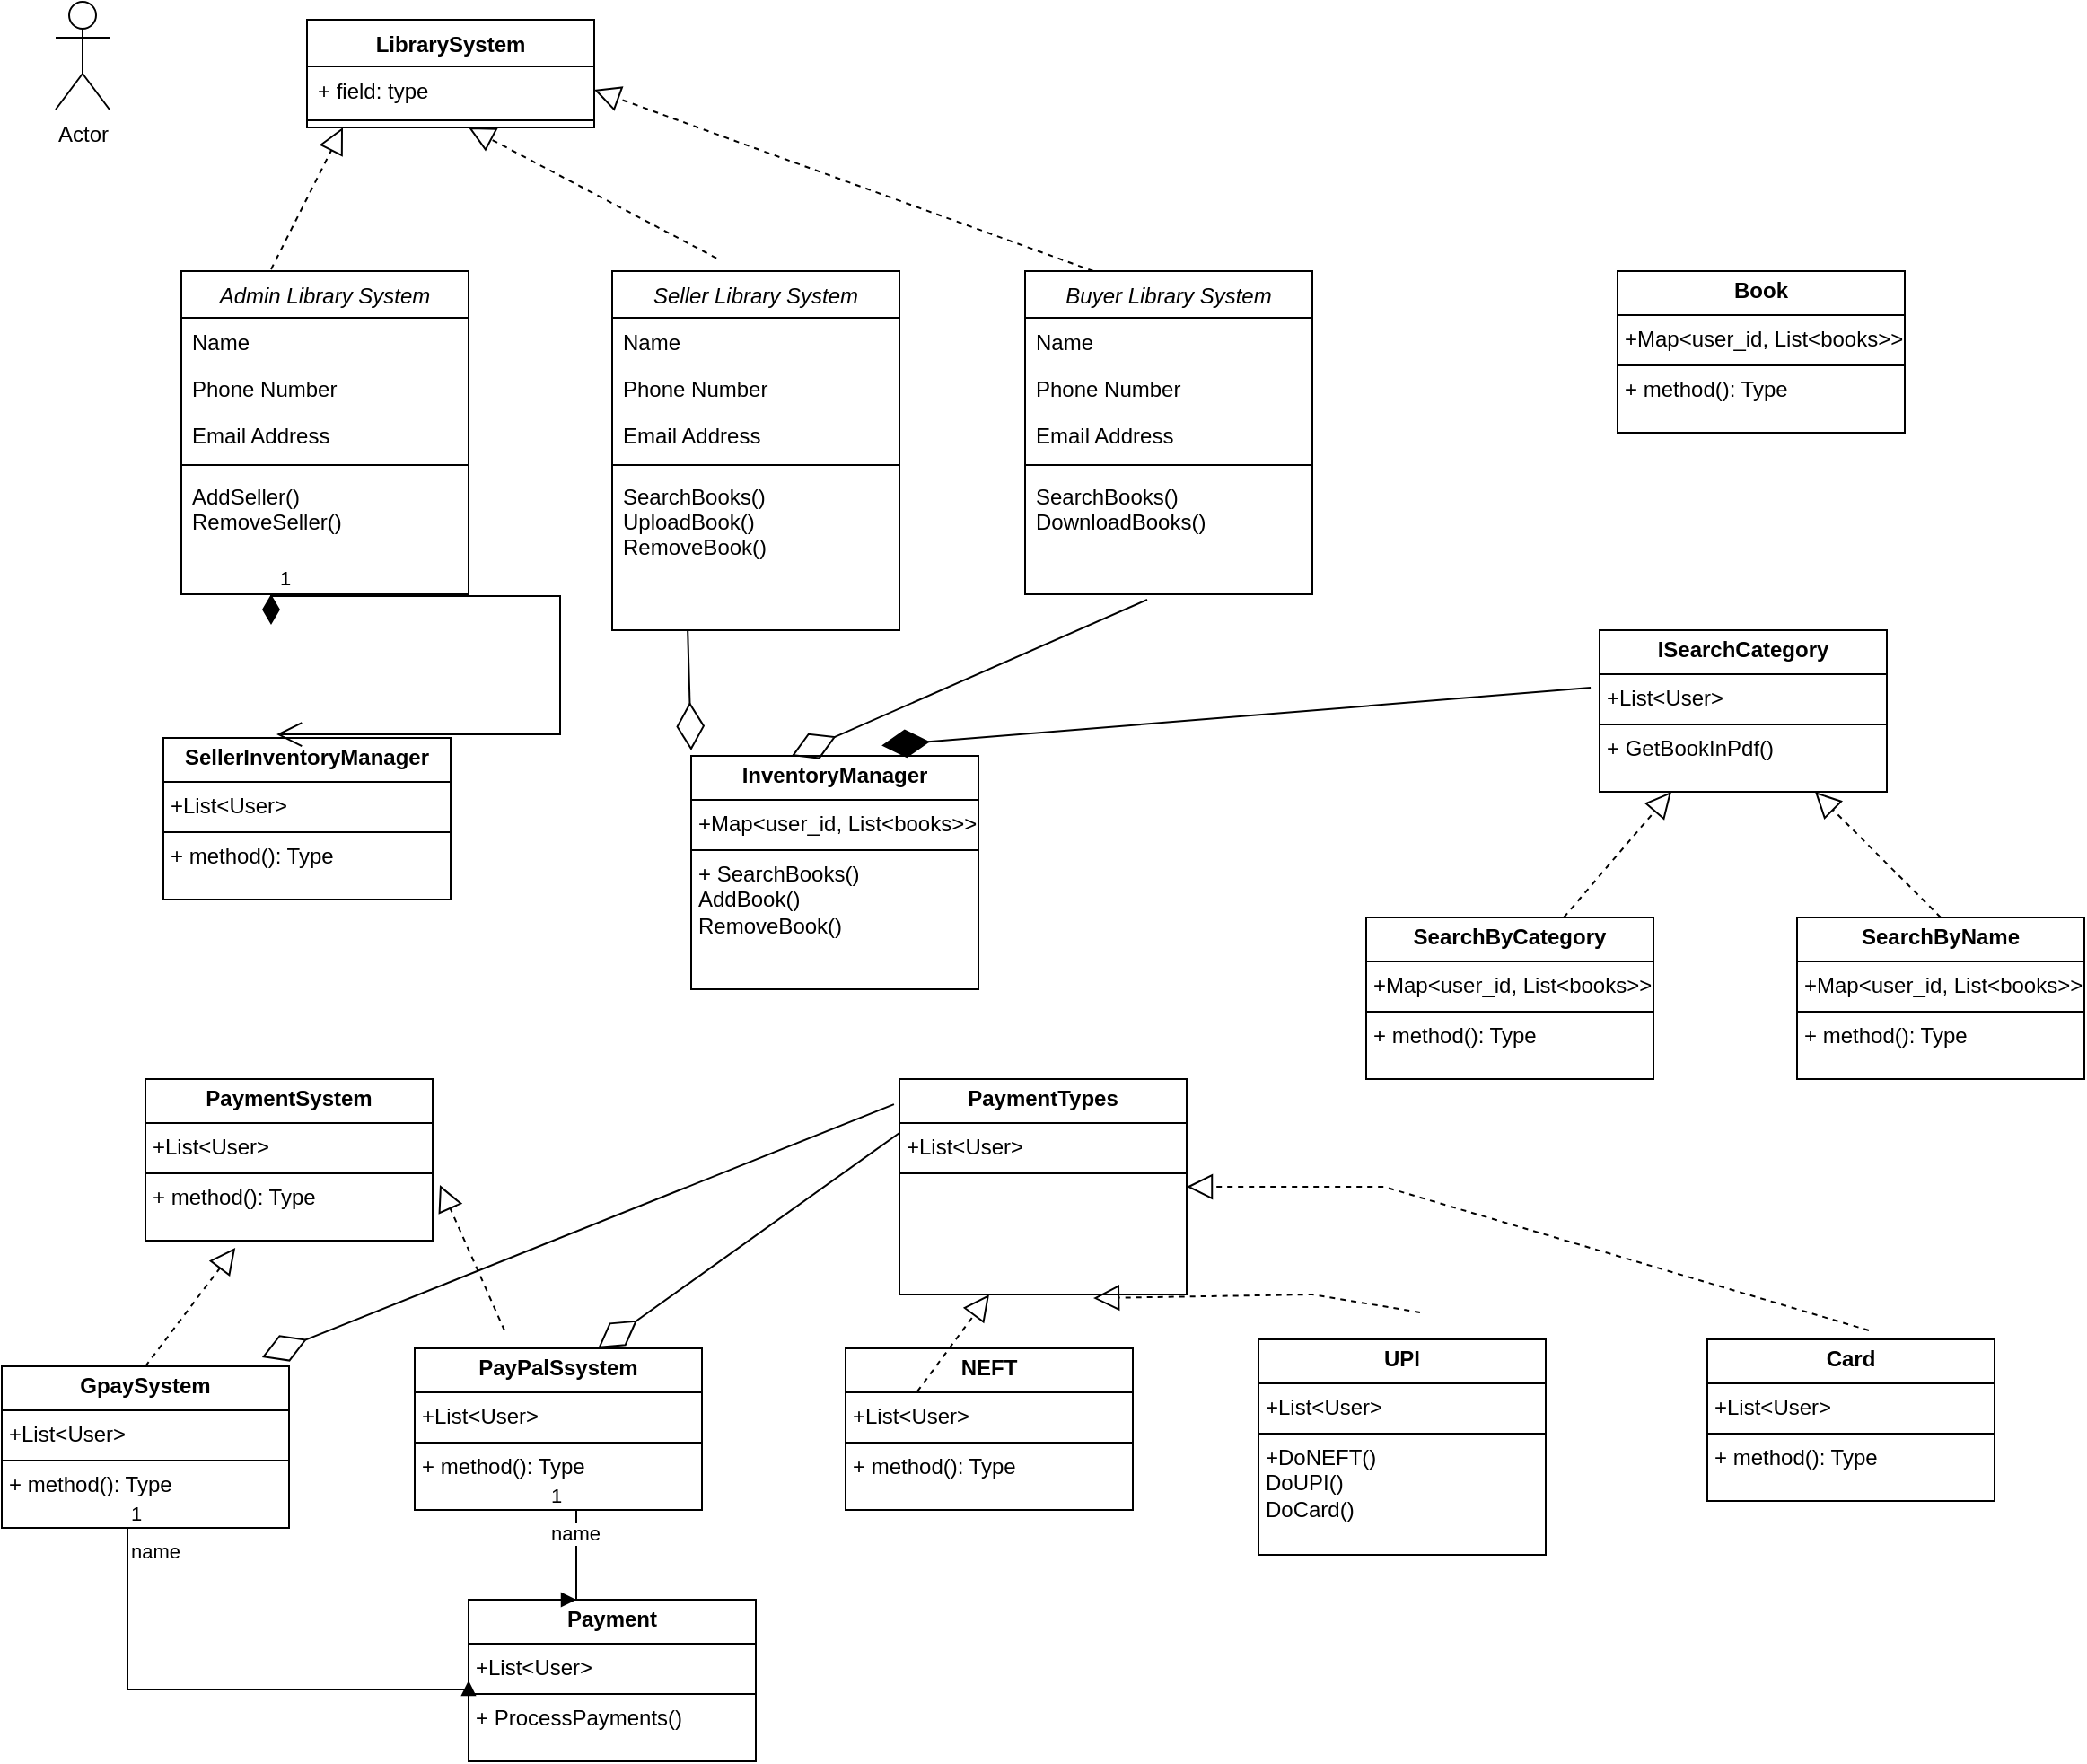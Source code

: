<mxfile version="24.5.2" type="github">
  <diagram id="C5RBs43oDa-KdzZeNtuy" name="Page-1">
    <mxGraphModel dx="1242" dy="723" grid="1" gridSize="10" guides="1" tooltips="1" connect="1" arrows="1" fold="1" page="1" pageScale="1" pageWidth="827" pageHeight="1169" math="0" shadow="0">
      <root>
        <mxCell id="WIyWlLk6GJQsqaUBKTNV-0" />
        <mxCell id="WIyWlLk6GJQsqaUBKTNV-1" parent="WIyWlLk6GJQsqaUBKTNV-0" />
        <mxCell id="ETamyb0-LVYHno1aRzw4-0" value="Actor" style="shape=umlActor;verticalLabelPosition=bottom;verticalAlign=top;html=1;outlineConnect=0;" vertex="1" parent="WIyWlLk6GJQsqaUBKTNV-1">
          <mxGeometry x="60" y="20" width="30" height="60" as="geometry" />
        </mxCell>
        <mxCell id="ETamyb0-LVYHno1aRzw4-2" value="LibrarySystem" style="swimlane;fontStyle=1;align=center;verticalAlign=top;childLayout=stackLayout;horizontal=1;startSize=26;horizontalStack=0;resizeParent=1;resizeParentMax=0;resizeLast=0;collapsible=1;marginBottom=0;whiteSpace=wrap;html=1;" vertex="1" parent="WIyWlLk6GJQsqaUBKTNV-1">
          <mxGeometry x="200" y="30" width="160" height="60" as="geometry" />
        </mxCell>
        <mxCell id="ETamyb0-LVYHno1aRzw4-3" value="+ field: type" style="text;strokeColor=none;fillColor=none;align=left;verticalAlign=top;spacingLeft=4;spacingRight=4;overflow=hidden;rotatable=0;points=[[0,0.5],[1,0.5]];portConstraint=eastwest;whiteSpace=wrap;html=1;" vertex="1" parent="ETamyb0-LVYHno1aRzw4-2">
          <mxGeometry y="26" width="160" height="26" as="geometry" />
        </mxCell>
        <mxCell id="ETamyb0-LVYHno1aRzw4-4" value="" style="line;strokeWidth=1;fillColor=none;align=left;verticalAlign=middle;spacingTop=-1;spacingLeft=3;spacingRight=3;rotatable=0;labelPosition=right;points=[];portConstraint=eastwest;strokeColor=inherit;" vertex="1" parent="ETamyb0-LVYHno1aRzw4-2">
          <mxGeometry y="52" width="160" height="8" as="geometry" />
        </mxCell>
        <mxCell id="ETamyb0-LVYHno1aRzw4-6" value="Admin Library System" style="swimlane;fontStyle=2;align=center;verticalAlign=top;childLayout=stackLayout;horizontal=1;startSize=26;horizontalStack=0;resizeParent=1;resizeLast=0;collapsible=1;marginBottom=0;rounded=0;shadow=0;strokeWidth=1;" vertex="1" parent="WIyWlLk6GJQsqaUBKTNV-1">
          <mxGeometry x="130" y="170" width="160" height="180" as="geometry">
            <mxRectangle x="230" y="140" width="160" height="26" as="alternateBounds" />
          </mxGeometry>
        </mxCell>
        <mxCell id="ETamyb0-LVYHno1aRzw4-7" value="Name" style="text;align=left;verticalAlign=top;spacingLeft=4;spacingRight=4;overflow=hidden;rotatable=0;points=[[0,0.5],[1,0.5]];portConstraint=eastwest;" vertex="1" parent="ETamyb0-LVYHno1aRzw4-6">
          <mxGeometry y="26" width="160" height="26" as="geometry" />
        </mxCell>
        <mxCell id="ETamyb0-LVYHno1aRzw4-8" value="Phone Number" style="text;align=left;verticalAlign=top;spacingLeft=4;spacingRight=4;overflow=hidden;rotatable=0;points=[[0,0.5],[1,0.5]];portConstraint=eastwest;rounded=0;shadow=0;html=0;" vertex="1" parent="ETamyb0-LVYHno1aRzw4-6">
          <mxGeometry y="52" width="160" height="26" as="geometry" />
        </mxCell>
        <mxCell id="ETamyb0-LVYHno1aRzw4-9" value="Email Address" style="text;align=left;verticalAlign=top;spacingLeft=4;spacingRight=4;overflow=hidden;rotatable=0;points=[[0,0.5],[1,0.5]];portConstraint=eastwest;rounded=0;shadow=0;html=0;" vertex="1" parent="ETamyb0-LVYHno1aRzw4-6">
          <mxGeometry y="78" width="160" height="26" as="geometry" />
        </mxCell>
        <mxCell id="ETamyb0-LVYHno1aRzw4-10" value="" style="line;html=1;strokeWidth=1;align=left;verticalAlign=middle;spacingTop=-1;spacingLeft=3;spacingRight=3;rotatable=0;labelPosition=right;points=[];portConstraint=eastwest;" vertex="1" parent="ETamyb0-LVYHno1aRzw4-6">
          <mxGeometry y="104" width="160" height="8" as="geometry" />
        </mxCell>
        <mxCell id="ETamyb0-LVYHno1aRzw4-11" value="AddSeller()&#xa;RemoveSeller()" style="text;align=left;verticalAlign=top;spacingLeft=4;spacingRight=4;overflow=hidden;rotatable=0;points=[[0,0.5],[1,0.5]];portConstraint=eastwest;" vertex="1" parent="ETamyb0-LVYHno1aRzw4-6">
          <mxGeometry y="112" width="160" height="68" as="geometry" />
        </mxCell>
        <mxCell id="ETamyb0-LVYHno1aRzw4-13" value="Seller Library System" style="swimlane;fontStyle=2;align=center;verticalAlign=top;childLayout=stackLayout;horizontal=1;startSize=26;horizontalStack=0;resizeParent=1;resizeLast=0;collapsible=1;marginBottom=0;rounded=0;shadow=0;strokeWidth=1;" vertex="1" parent="WIyWlLk6GJQsqaUBKTNV-1">
          <mxGeometry x="370" y="170" width="160" height="200" as="geometry">
            <mxRectangle x="230" y="140" width="160" height="26" as="alternateBounds" />
          </mxGeometry>
        </mxCell>
        <mxCell id="ETamyb0-LVYHno1aRzw4-14" value="Name" style="text;align=left;verticalAlign=top;spacingLeft=4;spacingRight=4;overflow=hidden;rotatable=0;points=[[0,0.5],[1,0.5]];portConstraint=eastwest;" vertex="1" parent="ETamyb0-LVYHno1aRzw4-13">
          <mxGeometry y="26" width="160" height="26" as="geometry" />
        </mxCell>
        <mxCell id="ETamyb0-LVYHno1aRzw4-15" value="Phone Number" style="text;align=left;verticalAlign=top;spacingLeft=4;spacingRight=4;overflow=hidden;rotatable=0;points=[[0,0.5],[1,0.5]];portConstraint=eastwest;rounded=0;shadow=0;html=0;" vertex="1" parent="ETamyb0-LVYHno1aRzw4-13">
          <mxGeometry y="52" width="160" height="26" as="geometry" />
        </mxCell>
        <mxCell id="ETamyb0-LVYHno1aRzw4-16" value="Email Address" style="text;align=left;verticalAlign=top;spacingLeft=4;spacingRight=4;overflow=hidden;rotatable=0;points=[[0,0.5],[1,0.5]];portConstraint=eastwest;rounded=0;shadow=0;html=0;" vertex="1" parent="ETamyb0-LVYHno1aRzw4-13">
          <mxGeometry y="78" width="160" height="26" as="geometry" />
        </mxCell>
        <mxCell id="ETamyb0-LVYHno1aRzw4-17" value="" style="line;html=1;strokeWidth=1;align=left;verticalAlign=middle;spacingTop=-1;spacingLeft=3;spacingRight=3;rotatable=0;labelPosition=right;points=[];portConstraint=eastwest;" vertex="1" parent="ETamyb0-LVYHno1aRzw4-13">
          <mxGeometry y="104" width="160" height="8" as="geometry" />
        </mxCell>
        <mxCell id="ETamyb0-LVYHno1aRzw4-18" value="SearchBooks()&#xa;UploadBook()&#xa;RemoveBook()" style="text;align=left;verticalAlign=top;spacingLeft=4;spacingRight=4;overflow=hidden;rotatable=0;points=[[0,0.5],[1,0.5]];portConstraint=eastwest;" vertex="1" parent="ETamyb0-LVYHno1aRzw4-13">
          <mxGeometry y="112" width="160" height="88" as="geometry" />
        </mxCell>
        <mxCell id="ETamyb0-LVYHno1aRzw4-20" value="Buyer Library System" style="swimlane;fontStyle=2;align=center;verticalAlign=top;childLayout=stackLayout;horizontal=1;startSize=26;horizontalStack=0;resizeParent=1;resizeLast=0;collapsible=1;marginBottom=0;rounded=0;shadow=0;strokeWidth=1;" vertex="1" parent="WIyWlLk6GJQsqaUBKTNV-1">
          <mxGeometry x="600" y="170" width="160" height="180" as="geometry">
            <mxRectangle x="230" y="140" width="160" height="26" as="alternateBounds" />
          </mxGeometry>
        </mxCell>
        <mxCell id="ETamyb0-LVYHno1aRzw4-21" value="Name" style="text;align=left;verticalAlign=top;spacingLeft=4;spacingRight=4;overflow=hidden;rotatable=0;points=[[0,0.5],[1,0.5]];portConstraint=eastwest;" vertex="1" parent="ETamyb0-LVYHno1aRzw4-20">
          <mxGeometry y="26" width="160" height="26" as="geometry" />
        </mxCell>
        <mxCell id="ETamyb0-LVYHno1aRzw4-22" value="Phone Number" style="text;align=left;verticalAlign=top;spacingLeft=4;spacingRight=4;overflow=hidden;rotatable=0;points=[[0,0.5],[1,0.5]];portConstraint=eastwest;rounded=0;shadow=0;html=0;" vertex="1" parent="ETamyb0-LVYHno1aRzw4-20">
          <mxGeometry y="52" width="160" height="26" as="geometry" />
        </mxCell>
        <mxCell id="ETamyb0-LVYHno1aRzw4-23" value="Email Address" style="text;align=left;verticalAlign=top;spacingLeft=4;spacingRight=4;overflow=hidden;rotatable=0;points=[[0,0.5],[1,0.5]];portConstraint=eastwest;rounded=0;shadow=0;html=0;" vertex="1" parent="ETamyb0-LVYHno1aRzw4-20">
          <mxGeometry y="78" width="160" height="26" as="geometry" />
        </mxCell>
        <mxCell id="ETamyb0-LVYHno1aRzw4-24" value="" style="line;html=1;strokeWidth=1;align=left;verticalAlign=middle;spacingTop=-1;spacingLeft=3;spacingRight=3;rotatable=0;labelPosition=right;points=[];portConstraint=eastwest;" vertex="1" parent="ETamyb0-LVYHno1aRzw4-20">
          <mxGeometry y="104" width="160" height="8" as="geometry" />
        </mxCell>
        <mxCell id="ETamyb0-LVYHno1aRzw4-25" value="SearchBooks()&#xa;DownloadBooks()" style="text;align=left;verticalAlign=top;spacingLeft=4;spacingRight=4;overflow=hidden;rotatable=0;points=[[0,0.5],[1,0.5]];portConstraint=eastwest;" vertex="1" parent="ETamyb0-LVYHno1aRzw4-20">
          <mxGeometry y="112" width="160" height="68" as="geometry" />
        </mxCell>
        <mxCell id="ETamyb0-LVYHno1aRzw4-26" value="" style="endArrow=block;dashed=1;endFill=0;endSize=12;html=1;rounded=0;" edge="1" parent="WIyWlLk6GJQsqaUBKTNV-1">
          <mxGeometry width="160" relative="1" as="geometry">
            <mxPoint x="180" y="169" as="sourcePoint" />
            <mxPoint x="220" y="90" as="targetPoint" />
          </mxGeometry>
        </mxCell>
        <mxCell id="ETamyb0-LVYHno1aRzw4-27" value="" style="endArrow=block;dashed=1;endFill=0;endSize=12;html=1;rounded=0;exitX=0.363;exitY=-0.036;exitDx=0;exitDy=0;exitPerimeter=0;" edge="1" parent="WIyWlLk6GJQsqaUBKTNV-1" source="ETamyb0-LVYHno1aRzw4-13">
          <mxGeometry width="160" relative="1" as="geometry">
            <mxPoint x="494" y="156.964" as="sourcePoint" />
            <mxPoint x="290" y="90" as="targetPoint" />
          </mxGeometry>
        </mxCell>
        <mxCell id="ETamyb0-LVYHno1aRzw4-28" value="" style="endArrow=block;dashed=1;endFill=0;endSize=12;html=1;rounded=0;exitX=0.363;exitY=-0.036;exitDx=0;exitDy=0;exitPerimeter=0;entryX=1;entryY=0.5;entryDx=0;entryDy=0;" edge="1" parent="WIyWlLk6GJQsqaUBKTNV-1" target="ETamyb0-LVYHno1aRzw4-3">
          <mxGeometry width="160" relative="1" as="geometry">
            <mxPoint x="638" y="170" as="sourcePoint" />
            <mxPoint x="500" y="95" as="targetPoint" />
          </mxGeometry>
        </mxCell>
        <mxCell id="ETamyb0-LVYHno1aRzw4-29" value="&lt;p style=&quot;margin:0px;margin-top:4px;text-align:center;&quot;&gt;&lt;b&gt;SellerInventoryManager&lt;/b&gt;&lt;/p&gt;&lt;hr size=&quot;1&quot; style=&quot;border-style:solid;&quot;&gt;&lt;p style=&quot;margin:0px;margin-left:4px;&quot;&gt;+List&amp;lt;User&amp;gt;&lt;/p&gt;&lt;hr size=&quot;1&quot; style=&quot;border-style:solid;&quot;&gt;&lt;p style=&quot;margin:0px;margin-left:4px;&quot;&gt;+ method(): Type&lt;/p&gt;" style="verticalAlign=top;align=left;overflow=fill;html=1;whiteSpace=wrap;" vertex="1" parent="WIyWlLk6GJQsqaUBKTNV-1">
          <mxGeometry x="120" y="430" width="160" height="90" as="geometry" />
        </mxCell>
        <mxCell id="ETamyb0-LVYHno1aRzw4-31" value="1" style="endArrow=open;html=1;endSize=12;startArrow=diamondThin;startSize=14;startFill=1;edgeStyle=orthogonalEdgeStyle;align=left;verticalAlign=bottom;rounded=0;entryX=0.394;entryY=-0.022;entryDx=0;entryDy=0;entryPerimeter=0;" edge="1" parent="WIyWlLk6GJQsqaUBKTNV-1" target="ETamyb0-LVYHno1aRzw4-29">
          <mxGeometry x="-1" y="3" relative="1" as="geometry">
            <mxPoint x="180" y="350" as="sourcePoint" />
            <mxPoint x="340" y="370" as="targetPoint" />
            <Array as="points">
              <mxPoint x="180" y="351" />
              <mxPoint x="341" y="351" />
              <mxPoint x="341" y="428" />
            </Array>
          </mxGeometry>
        </mxCell>
        <mxCell id="ETamyb0-LVYHno1aRzw4-32" value="&lt;p style=&quot;margin:0px;margin-top:4px;text-align:center;&quot;&gt;&lt;b&gt;InventoryManager&lt;/b&gt;&lt;/p&gt;&lt;hr size=&quot;1&quot; style=&quot;border-style:solid;&quot;&gt;&lt;p style=&quot;margin:0px;margin-left:4px;&quot;&gt;+Map&amp;lt;user_id, List&amp;lt;books&amp;gt;&amp;gt;&lt;/p&gt;&lt;hr size=&quot;1&quot; style=&quot;border-style:solid;&quot;&gt;&lt;p style=&quot;margin:0px;margin-left:4px;&quot;&gt;+ SearchBooks()&lt;/p&gt;&lt;p style=&quot;margin:0px;margin-left:4px;&quot;&gt;AddBook()&lt;/p&gt;&lt;p style=&quot;margin:0px;margin-left:4px;&quot;&gt;RemoveBook()&lt;/p&gt;" style="verticalAlign=top;align=left;overflow=fill;html=1;whiteSpace=wrap;" vertex="1" parent="WIyWlLk6GJQsqaUBKTNV-1">
          <mxGeometry x="414" y="440" width="160" height="130" as="geometry" />
        </mxCell>
        <mxCell id="ETamyb0-LVYHno1aRzw4-33" value="&lt;p style=&quot;margin:0px;margin-top:4px;text-align:center;&quot;&gt;&lt;b&gt;PaymentSystem&lt;/b&gt;&lt;/p&gt;&lt;hr size=&quot;1&quot; style=&quot;border-style:solid;&quot;&gt;&lt;p style=&quot;margin:0px;margin-left:4px;&quot;&gt;+List&amp;lt;User&amp;gt;&lt;/p&gt;&lt;hr size=&quot;1&quot; style=&quot;border-style:solid;&quot;&gt;&lt;p style=&quot;margin:0px;margin-left:4px;&quot;&gt;+ method(): Type&lt;/p&gt;" style="verticalAlign=top;align=left;overflow=fill;html=1;whiteSpace=wrap;" vertex="1" parent="WIyWlLk6GJQsqaUBKTNV-1">
          <mxGeometry x="110" y="620" width="160" height="90" as="geometry" />
        </mxCell>
        <mxCell id="ETamyb0-LVYHno1aRzw4-34" value="&lt;p style=&quot;margin:0px;margin-top:4px;text-align:center;&quot;&gt;&lt;b&gt;GpaySystem&lt;/b&gt;&lt;/p&gt;&lt;hr size=&quot;1&quot; style=&quot;border-style:solid;&quot;&gt;&lt;p style=&quot;margin:0px;margin-left:4px;&quot;&gt;+List&amp;lt;User&amp;gt;&lt;/p&gt;&lt;hr size=&quot;1&quot; style=&quot;border-style:solid;&quot;&gt;&lt;p style=&quot;margin:0px;margin-left:4px;&quot;&gt;+ method(): Type&lt;/p&gt;" style="verticalAlign=top;align=left;overflow=fill;html=1;whiteSpace=wrap;" vertex="1" parent="WIyWlLk6GJQsqaUBKTNV-1">
          <mxGeometry x="30" y="780" width="160" height="90" as="geometry" />
        </mxCell>
        <mxCell id="ETamyb0-LVYHno1aRzw4-35" value="&lt;p style=&quot;margin:0px;margin-top:4px;text-align:center;&quot;&gt;&lt;b&gt;PayPalSsystem&lt;/b&gt;&lt;/p&gt;&lt;hr size=&quot;1&quot; style=&quot;border-style:solid;&quot;&gt;&lt;p style=&quot;margin:0px;margin-left:4px;&quot;&gt;+List&amp;lt;User&amp;gt;&lt;/p&gt;&lt;hr size=&quot;1&quot; style=&quot;border-style:solid;&quot;&gt;&lt;p style=&quot;margin:0px;margin-left:4px;&quot;&gt;+ method(): Type&lt;/p&gt;" style="verticalAlign=top;align=left;overflow=fill;html=1;whiteSpace=wrap;" vertex="1" parent="WIyWlLk6GJQsqaUBKTNV-1">
          <mxGeometry x="260" y="770" width="160" height="90" as="geometry" />
        </mxCell>
        <mxCell id="ETamyb0-LVYHno1aRzw4-36" value="&lt;p style=&quot;margin:0px;margin-top:4px;text-align:center;&quot;&gt;&lt;b&gt;PaymentTypes&lt;/b&gt;&lt;/p&gt;&lt;hr size=&quot;1&quot; style=&quot;border-style:solid;&quot;&gt;&lt;p style=&quot;margin:0px;margin-left:4px;&quot;&gt;+List&amp;lt;User&amp;gt;&lt;/p&gt;&lt;hr size=&quot;1&quot; style=&quot;border-style:solid;&quot;&gt;&lt;p style=&quot;margin:0px;margin-left:4px;&quot;&gt;&lt;br&gt;&lt;/p&gt;" style="verticalAlign=top;align=left;overflow=fill;html=1;whiteSpace=wrap;" vertex="1" parent="WIyWlLk6GJQsqaUBKTNV-1">
          <mxGeometry x="530" y="620" width="160" height="120" as="geometry" />
        </mxCell>
        <mxCell id="ETamyb0-LVYHno1aRzw4-37" value="&lt;p style=&quot;margin:0px;margin-top:4px;text-align:center;&quot;&gt;&lt;b&gt;NEFT&lt;/b&gt;&lt;/p&gt;&lt;hr size=&quot;1&quot; style=&quot;border-style:solid;&quot;&gt;&lt;p style=&quot;margin:0px;margin-left:4px;&quot;&gt;+List&amp;lt;User&amp;gt;&lt;/p&gt;&lt;hr size=&quot;1&quot; style=&quot;border-style:solid;&quot;&gt;&lt;p style=&quot;margin:0px;margin-left:4px;&quot;&gt;+ method(): Type&lt;/p&gt;" style="verticalAlign=top;align=left;overflow=fill;html=1;whiteSpace=wrap;" vertex="1" parent="WIyWlLk6GJQsqaUBKTNV-1">
          <mxGeometry x="500" y="770" width="160" height="90" as="geometry" />
        </mxCell>
        <mxCell id="ETamyb0-LVYHno1aRzw4-38" value="" style="endArrow=block;dashed=1;endFill=0;endSize=12;html=1;rounded=0;exitX=0.5;exitY=0;exitDx=0;exitDy=0;entryX=0.313;entryY=1.044;entryDx=0;entryDy=0;entryPerimeter=0;" edge="1" parent="WIyWlLk6GJQsqaUBKTNV-1" source="ETamyb0-LVYHno1aRzw4-34" target="ETamyb0-LVYHno1aRzw4-33">
          <mxGeometry width="160" relative="1" as="geometry">
            <mxPoint x="110" y="770" as="sourcePoint" />
            <mxPoint x="150" y="691" as="targetPoint" />
          </mxGeometry>
        </mxCell>
        <mxCell id="ETamyb0-LVYHno1aRzw4-39" value="" style="endArrow=block;dashed=1;endFill=0;endSize=12;html=1;rounded=0;entryX=1.025;entryY=0.656;entryDx=0;entryDy=0;entryPerimeter=0;" edge="1" parent="WIyWlLk6GJQsqaUBKTNV-1" target="ETamyb0-LVYHno1aRzw4-33">
          <mxGeometry width="160" relative="1" as="geometry">
            <mxPoint x="310" y="760" as="sourcePoint" />
            <mxPoint x="350" y="680" as="targetPoint" />
          </mxGeometry>
        </mxCell>
        <mxCell id="ETamyb0-LVYHno1aRzw4-40" value="" style="endArrow=block;dashed=1;endFill=0;endSize=12;html=1;rounded=0;exitX=0.25;exitY=-0.067;exitDx=0;exitDy=0;exitPerimeter=0;" edge="1" parent="WIyWlLk6GJQsqaUBKTNV-1">
          <mxGeometry width="160" relative="1" as="geometry">
            <mxPoint x="540" y="793.97" as="sourcePoint" />
            <mxPoint x="580" y="740" as="targetPoint" />
          </mxGeometry>
        </mxCell>
        <mxCell id="ETamyb0-LVYHno1aRzw4-42" value="" style="endArrow=block;dashed=1;endFill=0;endSize=12;html=1;rounded=0;entryX=0.675;entryY=1.017;entryDx=0;entryDy=0;entryPerimeter=0;" edge="1" parent="WIyWlLk6GJQsqaUBKTNV-1" target="ETamyb0-LVYHno1aRzw4-36">
          <mxGeometry width="160" relative="1" as="geometry">
            <mxPoint x="820" y="750" as="sourcePoint" />
            <mxPoint x="570" y="530" as="targetPoint" />
            <Array as="points">
              <mxPoint x="760" y="740" />
            </Array>
          </mxGeometry>
        </mxCell>
        <mxCell id="ETamyb0-LVYHno1aRzw4-43" value="&lt;p style=&quot;margin:0px;margin-top:4px;text-align:center;&quot;&gt;&lt;b&gt;UPI&lt;/b&gt;&lt;/p&gt;&lt;hr size=&quot;1&quot; style=&quot;border-style:solid;&quot;&gt;&lt;p style=&quot;margin:0px;margin-left:4px;&quot;&gt;+List&amp;lt;User&amp;gt;&lt;/p&gt;&lt;hr size=&quot;1&quot; style=&quot;border-style:solid;&quot;&gt;&lt;p style=&quot;margin:0px;margin-left:4px;&quot;&gt;+DoNEFT()&lt;/p&gt;&lt;p style=&quot;margin:0px;margin-left:4px;&quot;&gt;DoUPI()&lt;/p&gt;&lt;p style=&quot;margin:0px;margin-left:4px;&quot;&gt;DoCard()&lt;/p&gt;" style="verticalAlign=top;align=left;overflow=fill;html=1;whiteSpace=wrap;" vertex="1" parent="WIyWlLk6GJQsqaUBKTNV-1">
          <mxGeometry x="730" y="765" width="160" height="120" as="geometry" />
        </mxCell>
        <mxCell id="ETamyb0-LVYHno1aRzw4-44" value="&lt;p style=&quot;margin:0px;margin-top:4px;text-align:center;&quot;&gt;&lt;b&gt;Card&lt;/b&gt;&lt;/p&gt;&lt;hr size=&quot;1&quot; style=&quot;border-style:solid;&quot;&gt;&lt;p style=&quot;margin:0px;margin-left:4px;&quot;&gt;+List&amp;lt;User&amp;gt;&lt;/p&gt;&lt;hr size=&quot;1&quot; style=&quot;border-style:solid;&quot;&gt;&lt;p style=&quot;margin:0px;margin-left:4px;&quot;&gt;+ method(): Type&lt;/p&gt;" style="verticalAlign=top;align=left;overflow=fill;html=1;whiteSpace=wrap;" vertex="1" parent="WIyWlLk6GJQsqaUBKTNV-1">
          <mxGeometry x="980" y="765" width="160" height="90" as="geometry" />
        </mxCell>
        <mxCell id="ETamyb0-LVYHno1aRzw4-45" value="" style="endArrow=block;dashed=1;endFill=0;endSize=12;html=1;rounded=0;entryX=1;entryY=0.5;entryDx=0;entryDy=0;" edge="1" parent="WIyWlLk6GJQsqaUBKTNV-1" target="ETamyb0-LVYHno1aRzw4-36">
          <mxGeometry width="160" relative="1" as="geometry">
            <mxPoint x="1070" y="760" as="sourcePoint" />
            <mxPoint x="648" y="752" as="targetPoint" />
            <Array as="points">
              <mxPoint x="800" y="680" />
            </Array>
          </mxGeometry>
        </mxCell>
        <mxCell id="ETamyb0-LVYHno1aRzw4-46" value="" style="endArrow=diamondThin;endFill=0;endSize=24;html=1;rounded=0;entryX=0.906;entryY=-0.056;entryDx=0;entryDy=0;entryPerimeter=0;exitX=-0.019;exitY=0.117;exitDx=0;exitDy=0;exitPerimeter=0;" edge="1" parent="WIyWlLk6GJQsqaUBKTNV-1" source="ETamyb0-LVYHno1aRzw4-36" target="ETamyb0-LVYHno1aRzw4-34">
          <mxGeometry width="160" relative="1" as="geometry">
            <mxPoint x="250" y="570" as="sourcePoint" />
            <mxPoint x="410" y="570" as="targetPoint" />
          </mxGeometry>
        </mxCell>
        <mxCell id="ETamyb0-LVYHno1aRzw4-47" value="" style="endArrow=diamondThin;endFill=0;endSize=24;html=1;rounded=0;entryX=0.638;entryY=0;entryDx=0;entryDy=0;entryPerimeter=0;" edge="1" parent="WIyWlLk6GJQsqaUBKTNV-1" target="ETamyb0-LVYHno1aRzw4-35">
          <mxGeometry width="160" relative="1" as="geometry">
            <mxPoint x="530" y="650" as="sourcePoint" />
            <mxPoint x="185" y="785" as="targetPoint" />
          </mxGeometry>
        </mxCell>
        <mxCell id="ETamyb0-LVYHno1aRzw4-48" value="&lt;p style=&quot;margin:0px;margin-top:4px;text-align:center;&quot;&gt;&lt;b&gt;Payment&lt;/b&gt;&lt;/p&gt;&lt;hr size=&quot;1&quot; style=&quot;border-style:solid;&quot;&gt;&lt;p style=&quot;margin:0px;margin-left:4px;&quot;&gt;+List&amp;lt;User&amp;gt;&lt;/p&gt;&lt;hr size=&quot;1&quot; style=&quot;border-style:solid;&quot;&gt;&lt;p style=&quot;margin:0px;margin-left:4px;&quot;&gt;+ ProcessPayments()&lt;/p&gt;" style="verticalAlign=top;align=left;overflow=fill;html=1;whiteSpace=wrap;" vertex="1" parent="WIyWlLk6GJQsqaUBKTNV-1">
          <mxGeometry x="290" y="910" width="160" height="90" as="geometry" />
        </mxCell>
        <mxCell id="ETamyb0-LVYHno1aRzw4-49" value="name" style="endArrow=block;endFill=1;html=1;edgeStyle=orthogonalEdgeStyle;align=left;verticalAlign=top;rounded=0;entryX=0;entryY=0.5;entryDx=0;entryDy=0;" edge="1" parent="WIyWlLk6GJQsqaUBKTNV-1" target="ETamyb0-LVYHno1aRzw4-48">
          <mxGeometry x="-1" relative="1" as="geometry">
            <mxPoint x="100" y="870" as="sourcePoint" />
            <mxPoint x="260" y="885" as="targetPoint" />
            <Array as="points">
              <mxPoint x="100" y="960" />
              <mxPoint x="290" y="960" />
            </Array>
          </mxGeometry>
        </mxCell>
        <mxCell id="ETamyb0-LVYHno1aRzw4-50" value="1" style="edgeLabel;resizable=0;html=1;align=left;verticalAlign=bottom;" connectable="0" vertex="1" parent="ETamyb0-LVYHno1aRzw4-49">
          <mxGeometry x="-1" relative="1" as="geometry" />
        </mxCell>
        <mxCell id="ETamyb0-LVYHno1aRzw4-51" value="name" style="endArrow=block;endFill=1;html=1;edgeStyle=orthogonalEdgeStyle;align=left;verticalAlign=top;rounded=0;exitX=0.463;exitY=1;exitDx=0;exitDy=0;exitPerimeter=0;" edge="1" parent="WIyWlLk6GJQsqaUBKTNV-1" source="ETamyb0-LVYHno1aRzw4-35">
          <mxGeometry x="-1" relative="1" as="geometry">
            <mxPoint x="110" y="880" as="sourcePoint" />
            <mxPoint x="350" y="910" as="targetPoint" />
            <Array as="points">
              <mxPoint x="350" y="860" />
              <mxPoint x="350" y="910" />
              <mxPoint x="300" y="910" />
            </Array>
          </mxGeometry>
        </mxCell>
        <mxCell id="ETamyb0-LVYHno1aRzw4-52" value="1" style="edgeLabel;resizable=0;html=1;align=left;verticalAlign=bottom;" connectable="0" vertex="1" parent="ETamyb0-LVYHno1aRzw4-51">
          <mxGeometry x="-1" relative="1" as="geometry" />
        </mxCell>
        <mxCell id="ETamyb0-LVYHno1aRzw4-54" value="&lt;p style=&quot;margin:0px;margin-top:4px;text-align:center;&quot;&gt;&lt;b&gt;ISearchCategory&lt;/b&gt;&lt;/p&gt;&lt;hr size=&quot;1&quot; style=&quot;border-style:solid;&quot;&gt;&lt;p style=&quot;margin:0px;margin-left:4px;&quot;&gt;+List&amp;lt;User&amp;gt;&lt;/p&gt;&lt;hr size=&quot;1&quot; style=&quot;border-style:solid;&quot;&gt;&lt;p style=&quot;margin:0px;margin-left:4px;&quot;&gt;+ GetBookInPdf()&lt;/p&gt;" style="verticalAlign=top;align=left;overflow=fill;html=1;whiteSpace=wrap;" vertex="1" parent="WIyWlLk6GJQsqaUBKTNV-1">
          <mxGeometry x="920" y="370" width="160" height="90" as="geometry" />
        </mxCell>
        <mxCell id="ETamyb0-LVYHno1aRzw4-55" value="&lt;p style=&quot;margin:0px;margin-top:4px;text-align:center;&quot;&gt;&lt;b&gt;SearchByName&lt;/b&gt;&lt;/p&gt;&lt;hr size=&quot;1&quot; style=&quot;border-style:solid;&quot;&gt;&lt;p style=&quot;margin:0px;margin-left:4px;&quot;&gt;+Map&amp;lt;user_id, List&amp;lt;books&amp;gt;&amp;gt;&lt;/p&gt;&lt;hr size=&quot;1&quot; style=&quot;border-style:solid;&quot;&gt;&lt;p style=&quot;margin:0px;margin-left:4px;&quot;&gt;+ method(): Type&lt;/p&gt;" style="verticalAlign=top;align=left;overflow=fill;html=1;whiteSpace=wrap;" vertex="1" parent="WIyWlLk6GJQsqaUBKTNV-1">
          <mxGeometry x="1030" y="530" width="160" height="90" as="geometry" />
        </mxCell>
        <mxCell id="ETamyb0-LVYHno1aRzw4-56" value="&lt;p style=&quot;margin:0px;margin-top:4px;text-align:center;&quot;&gt;&lt;b&gt;SearchByCategory&lt;/b&gt;&lt;/p&gt;&lt;hr size=&quot;1&quot; style=&quot;border-style:solid;&quot;&gt;&lt;p style=&quot;margin:0px;margin-left:4px;&quot;&gt;+Map&amp;lt;user_id, List&amp;lt;books&amp;gt;&amp;gt;&lt;/p&gt;&lt;hr size=&quot;1&quot; style=&quot;border-style:solid;&quot;&gt;&lt;p style=&quot;margin:0px;margin-left:4px;&quot;&gt;+ method(): Type&lt;/p&gt;" style="verticalAlign=top;align=left;overflow=fill;html=1;whiteSpace=wrap;" vertex="1" parent="WIyWlLk6GJQsqaUBKTNV-1">
          <mxGeometry x="790" y="530" width="160" height="90" as="geometry" />
        </mxCell>
        <mxCell id="ETamyb0-LVYHno1aRzw4-57" value="" style="endArrow=block;dashed=1;endFill=0;endSize=12;html=1;rounded=0;entryX=0.25;entryY=1;entryDx=0;entryDy=0;exitX=0.688;exitY=0;exitDx=0;exitDy=0;exitPerimeter=0;" edge="1" parent="WIyWlLk6GJQsqaUBKTNV-1" source="ETamyb0-LVYHno1aRzw4-56" target="ETamyb0-LVYHno1aRzw4-54">
          <mxGeometry width="160" relative="1" as="geometry">
            <mxPoint x="906" y="530" as="sourcePoint" />
            <mxPoint x="870" y="449" as="targetPoint" />
          </mxGeometry>
        </mxCell>
        <mxCell id="ETamyb0-LVYHno1aRzw4-58" value="" style="endArrow=block;dashed=1;endFill=0;endSize=12;html=1;rounded=0;entryX=0.75;entryY=1;entryDx=0;entryDy=0;exitX=0.5;exitY=0;exitDx=0;exitDy=0;" edge="1" parent="WIyWlLk6GJQsqaUBKTNV-1" source="ETamyb0-LVYHno1aRzw4-55" target="ETamyb0-LVYHno1aRzw4-54">
          <mxGeometry width="160" relative="1" as="geometry">
            <mxPoint x="910" y="540" as="sourcePoint" />
            <mxPoint x="970" y="470" as="targetPoint" />
          </mxGeometry>
        </mxCell>
        <mxCell id="ETamyb0-LVYHno1aRzw4-59" value="&lt;p style=&quot;margin:0px;margin-top:4px;text-align:center;&quot;&gt;&lt;b&gt;Book&lt;/b&gt;&lt;/p&gt;&lt;hr size=&quot;1&quot; style=&quot;border-style:solid;&quot;&gt;&lt;p style=&quot;margin:0px;margin-left:4px;&quot;&gt;+Map&amp;lt;user_id, List&amp;lt;books&amp;gt;&amp;gt;&lt;/p&gt;&lt;hr size=&quot;1&quot; style=&quot;border-style:solid;&quot;&gt;&lt;p style=&quot;margin:0px;margin-left:4px;&quot;&gt;+ method(): Type&lt;/p&gt;" style="verticalAlign=top;align=left;overflow=fill;html=1;whiteSpace=wrap;" vertex="1" parent="WIyWlLk6GJQsqaUBKTNV-1">
          <mxGeometry x="930" y="170" width="160" height="90" as="geometry" />
        </mxCell>
        <mxCell id="ETamyb0-LVYHno1aRzw4-61" value="" style="endArrow=diamondThin;endFill=1;endSize=24;html=1;rounded=0;entryX=0.663;entryY=-0.044;entryDx=0;entryDy=0;entryPerimeter=0;exitX=-0.031;exitY=0.356;exitDx=0;exitDy=0;exitPerimeter=0;" edge="1" parent="WIyWlLk6GJQsqaUBKTNV-1" source="ETamyb0-LVYHno1aRzw4-54" target="ETamyb0-LVYHno1aRzw4-32">
          <mxGeometry width="160" relative="1" as="geometry">
            <mxPoint x="590" y="410" as="sourcePoint" />
            <mxPoint x="750" y="410" as="targetPoint" />
          </mxGeometry>
        </mxCell>
        <mxCell id="ETamyb0-LVYHno1aRzw4-62" value="" style="endArrow=diamondThin;endFill=0;endSize=24;html=1;rounded=0;entryX=0.906;entryY=-0.056;entryDx=0;entryDy=0;entryPerimeter=0;exitX=0.425;exitY=1.044;exitDx=0;exitDy=0;exitPerimeter=0;" edge="1" parent="WIyWlLk6GJQsqaUBKTNV-1" source="ETamyb0-LVYHno1aRzw4-25">
          <mxGeometry width="160" relative="1" as="geometry">
            <mxPoint x="822" y="299" as="sourcePoint" />
            <mxPoint x="470" y="440" as="targetPoint" />
          </mxGeometry>
        </mxCell>
        <mxCell id="ETamyb0-LVYHno1aRzw4-63" value="" style="endArrow=diamondThin;endFill=0;endSize=24;html=1;rounded=0;entryX=0.906;entryY=-0.056;entryDx=0;entryDy=0;entryPerimeter=0;exitX=0.263;exitY=1;exitDx=0;exitDy=0;exitPerimeter=0;" edge="1" parent="WIyWlLk6GJQsqaUBKTNV-1" source="ETamyb0-LVYHno1aRzw4-18">
          <mxGeometry width="160" relative="1" as="geometry">
            <mxPoint x="612" y="350" as="sourcePoint" />
            <mxPoint x="414" y="437" as="targetPoint" />
          </mxGeometry>
        </mxCell>
      </root>
    </mxGraphModel>
  </diagram>
</mxfile>
